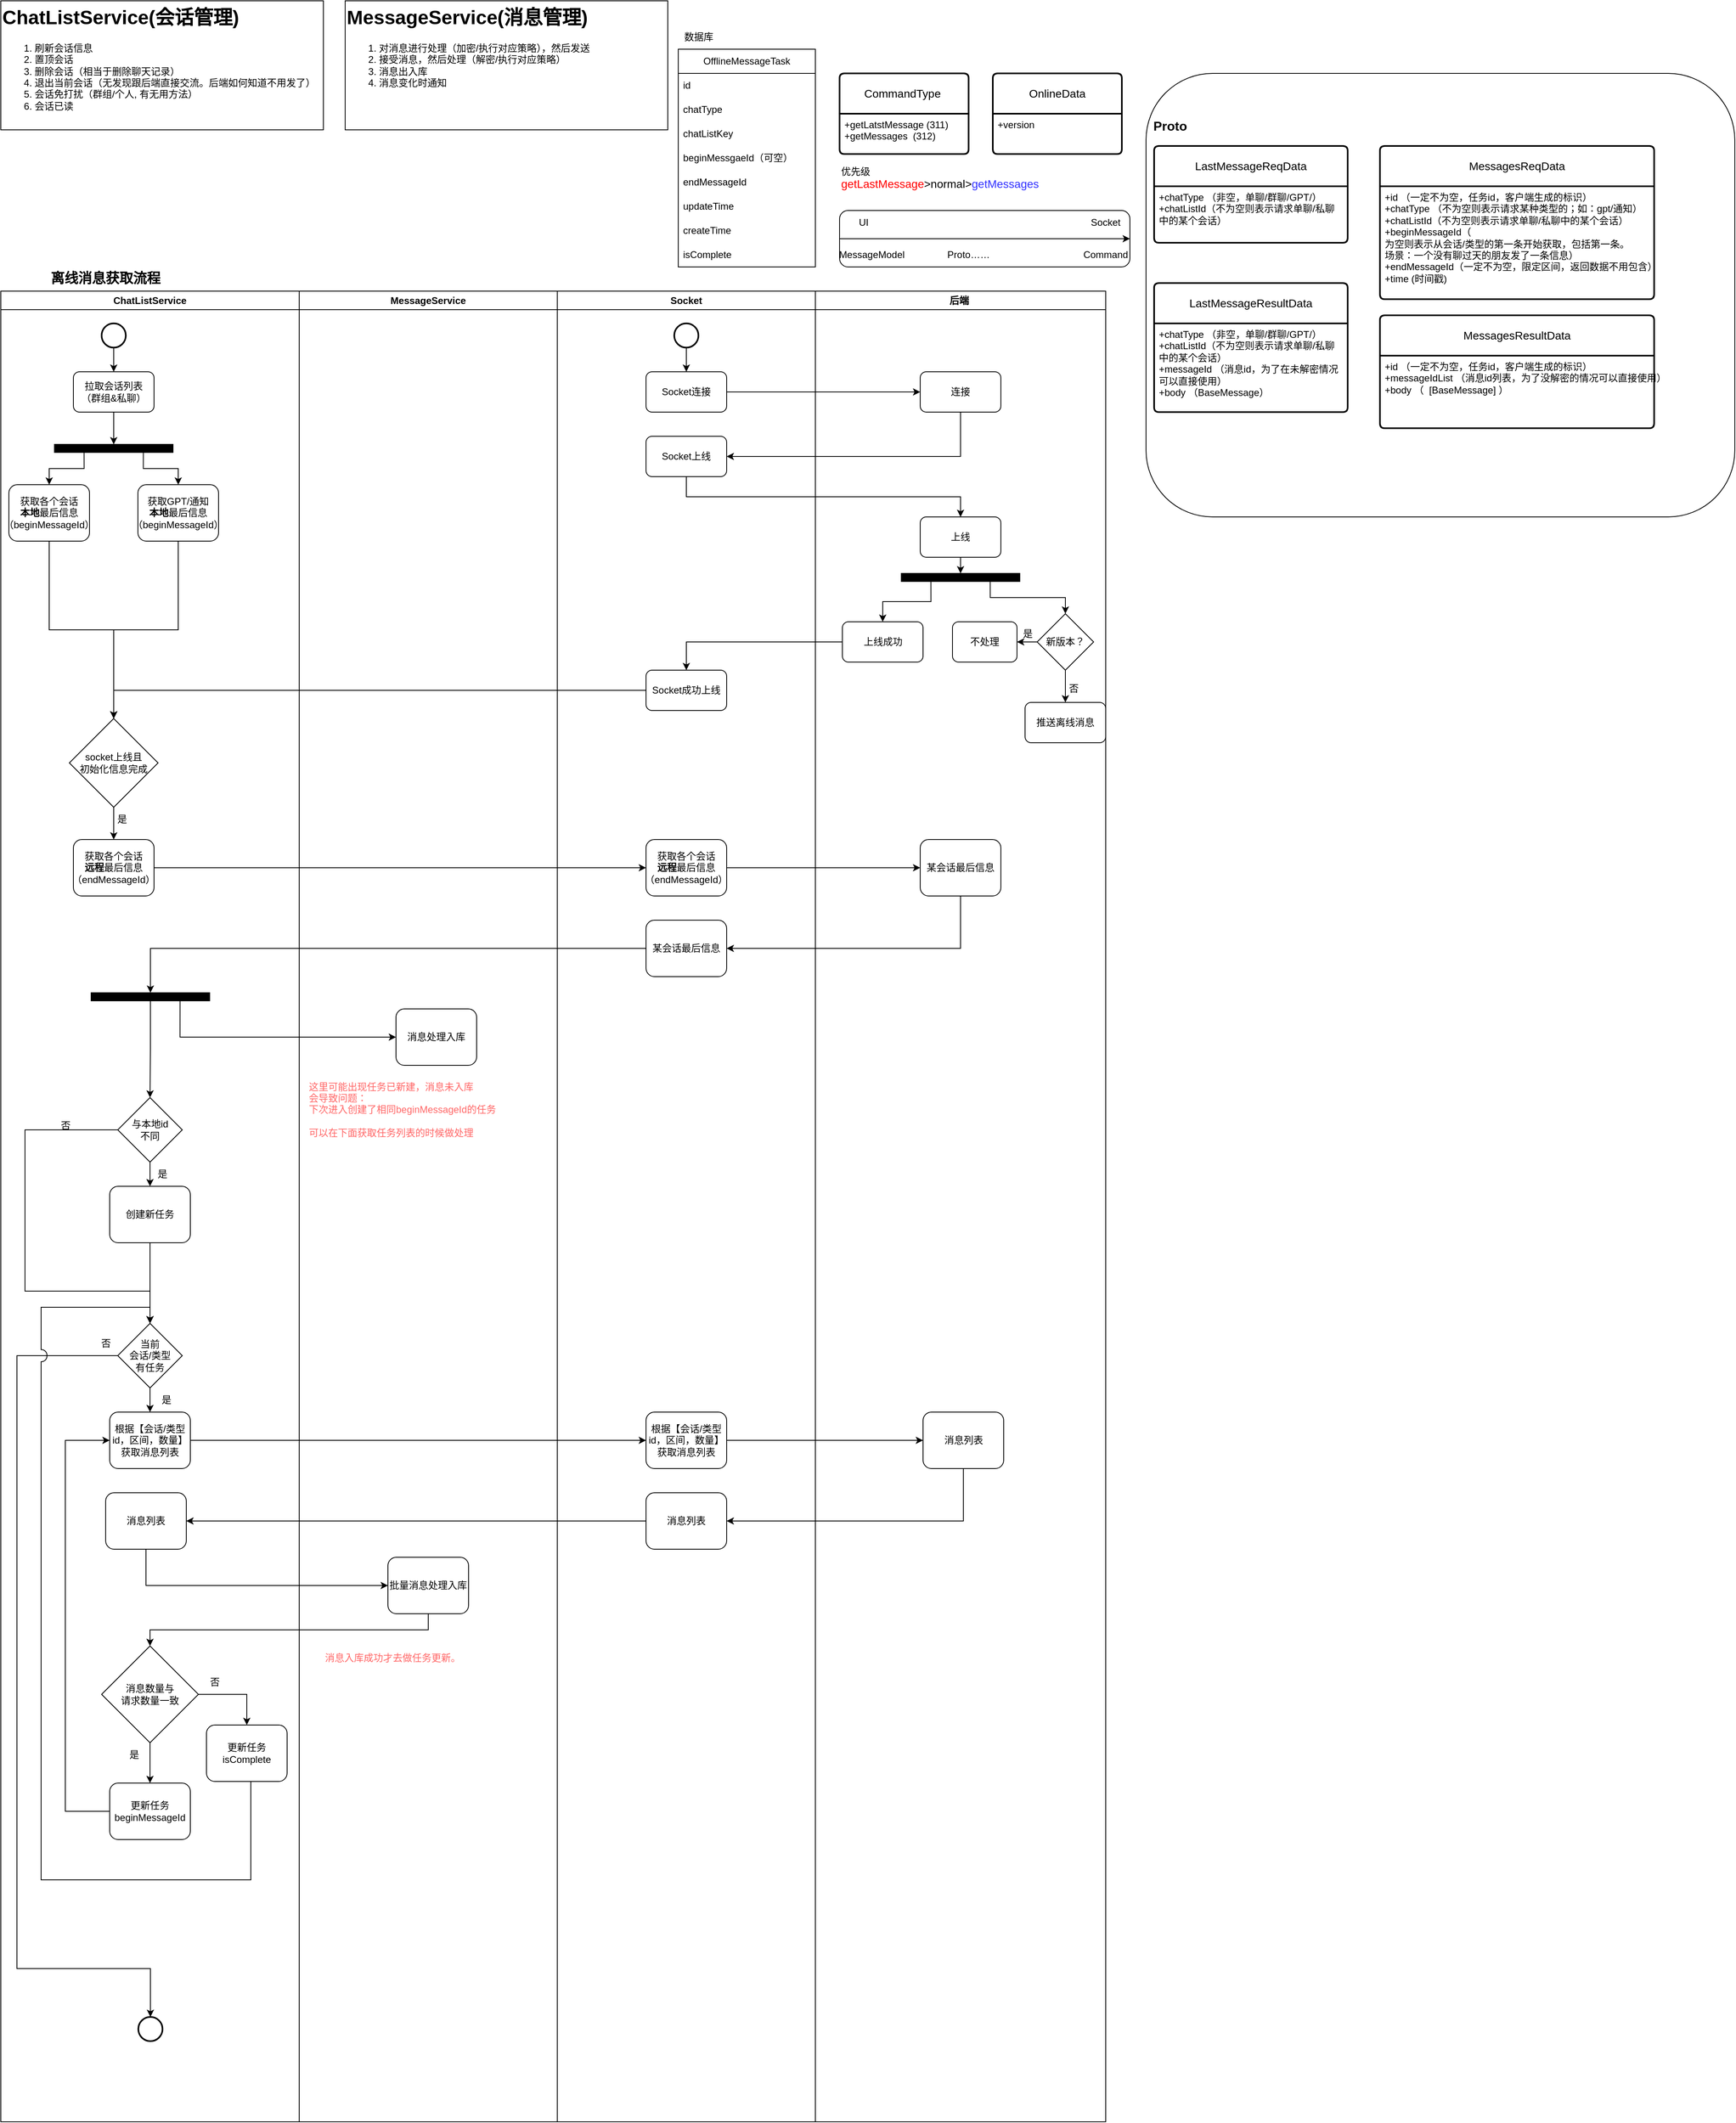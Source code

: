 <mxfile version="24.9.0">
  <diagram name="第 1 页" id="JktXxmWd6NISaN1DdESC">
    <mxGraphModel dx="1366" dy="710" grid="1" gridSize="10" guides="1" tooltips="1" connect="1" arrows="1" fold="1" page="1" pageScale="1" pageWidth="827" pageHeight="1169" math="0" shadow="0">
      <root>
        <mxCell id="0" />
        <mxCell id="1" parent="0" />
        <mxCell id="-HEKRVuIvjOIdjUARVgd-5" value="" style="group" parent="1" vertex="1" connectable="0">
          <mxGeometry width="410" height="340" as="geometry" />
        </mxCell>
        <mxCell id="-HEKRVuIvjOIdjUARVgd-4" value="" style="rounded=0;whiteSpace=wrap;html=1;movable=1;resizable=1;rotatable=1;deletable=1;editable=1;locked=0;connectable=1;" parent="-HEKRVuIvjOIdjUARVgd-5" vertex="1">
          <mxGeometry width="400" height="160" as="geometry" />
        </mxCell>
        <mxCell id="-HEKRVuIvjOIdjUARVgd-3" value="&lt;h1 style=&quot;margin-top: 0px;&quot;&gt;ChatListService(会话管理)&lt;br&gt;&lt;/h1&gt;&lt;p&gt;&lt;/p&gt;&lt;ol&gt;&lt;li&gt;刷新会话信息&lt;/li&gt;&lt;li&gt;置顶会话&lt;/li&gt;&lt;li&gt;删除会话（相当于删除聊天记录）&lt;/li&gt;&lt;li&gt;退出当前会话（无发现跟后端直接交流。后端如何知道不用发了）&lt;/li&gt;&lt;li&gt;会话免打扰（群组/个人, 有无用方法）&lt;/li&gt;&lt;li&gt;会话已读&lt;/li&gt;&lt;/ol&gt;&lt;p&gt;&lt;/p&gt;" style="text;html=1;whiteSpace=wrap;overflow=hidden;rounded=0;movable=1;resizable=1;rotatable=1;deletable=1;editable=1;locked=0;connectable=1;" parent="-HEKRVuIvjOIdjUARVgd-5" vertex="1">
          <mxGeometry width="400" height="160" as="geometry" />
        </mxCell>
        <mxCell id="46Pq0ItbNjwcVHv2dBkQ-1" value="" style="group" parent="1" vertex="1" connectable="0">
          <mxGeometry x="427" width="400" height="160" as="geometry" />
        </mxCell>
        <mxCell id="46Pq0ItbNjwcVHv2dBkQ-2" value="" style="rounded=0;whiteSpace=wrap;html=1;movable=1;resizable=1;rotatable=1;deletable=1;editable=1;locked=0;connectable=1;" parent="46Pq0ItbNjwcVHv2dBkQ-1" vertex="1">
          <mxGeometry width="400" height="160" as="geometry" />
        </mxCell>
        <mxCell id="46Pq0ItbNjwcVHv2dBkQ-3" value="&lt;h1 style=&quot;margin-top: 0px;&quot;&gt;MessageService(消息管理)&lt;br&gt;&lt;/h1&gt;&lt;p&gt;&lt;/p&gt;&lt;ol&gt;&lt;li&gt;对消息进行处理（加密/执行对应策略），然后发送&lt;/li&gt;&lt;li&gt;接受消息，然后处理（解密/执行对应策略）&lt;/li&gt;&lt;li&gt;消息出入库&lt;/li&gt;&lt;li&gt;消息变化时通知&lt;/li&gt;&lt;/ol&gt;&lt;p&gt;&lt;/p&gt;" style="text;html=1;whiteSpace=wrap;overflow=hidden;rounded=0;movable=1;resizable=1;rotatable=1;deletable=1;editable=1;locked=0;connectable=1;" parent="46Pq0ItbNjwcVHv2dBkQ-1" vertex="1">
          <mxGeometry width="400" height="160" as="geometry" />
        </mxCell>
        <mxCell id="46Pq0ItbNjwcVHv2dBkQ-13" value="后端 " style="swimlane;whiteSpace=wrap" parent="1" vertex="1">
          <mxGeometry x="1010" y="360" width="360" height="2270" as="geometry">
            <mxRectangle x="280" width="70" height="30" as="alternateBounds" />
          </mxGeometry>
        </mxCell>
        <mxCell id="46Pq0ItbNjwcVHv2dBkQ-49" value="连接" style="rounded=1;whiteSpace=wrap;html=1;" parent="46Pq0ItbNjwcVHv2dBkQ-13" vertex="1">
          <mxGeometry x="130" y="100" width="100" height="50" as="geometry" />
        </mxCell>
        <mxCell id="46Pq0ItbNjwcVHv2dBkQ-157" value="" style="group" parent="46Pq0ItbNjwcVHv2dBkQ-13" vertex="1" connectable="0">
          <mxGeometry x="170" y="400" width="190" height="160" as="geometry" />
        </mxCell>
        <mxCell id="46Pq0ItbNjwcVHv2dBkQ-57" value="不处理" style="rounded=1;whiteSpace=wrap;html=1;" parent="46Pq0ItbNjwcVHv2dBkQ-157" vertex="1">
          <mxGeometry y="10" width="80" height="50" as="geometry" />
        </mxCell>
        <mxCell id="46Pq0ItbNjwcVHv2dBkQ-55" style="edgeStyle=orthogonalEdgeStyle;rounded=0;orthogonalLoop=1;jettySize=auto;html=1;exitX=0.5;exitY=1;exitDx=0;exitDy=0;entryX=0.5;entryY=0;entryDx=0;entryDy=0;" parent="46Pq0ItbNjwcVHv2dBkQ-157" source="46Pq0ItbNjwcVHv2dBkQ-52" target="46Pq0ItbNjwcVHv2dBkQ-54" edge="1">
          <mxGeometry relative="1" as="geometry" />
        </mxCell>
        <mxCell id="46Pq0ItbNjwcVHv2dBkQ-58" style="edgeStyle=orthogonalEdgeStyle;rounded=0;orthogonalLoop=1;jettySize=auto;html=1;exitX=0;exitY=0.5;exitDx=0;exitDy=0;entryX=1;entryY=0.5;entryDx=0;entryDy=0;" parent="46Pq0ItbNjwcVHv2dBkQ-157" source="46Pq0ItbNjwcVHv2dBkQ-52" target="46Pq0ItbNjwcVHv2dBkQ-57" edge="1">
          <mxGeometry relative="1" as="geometry">
            <mxPoint x="80" y="35" as="targetPoint" />
          </mxGeometry>
        </mxCell>
        <mxCell id="46Pq0ItbNjwcVHv2dBkQ-52" value="新版本？" style="rhombus;whiteSpace=wrap;html=1;align=center;" parent="46Pq0ItbNjwcVHv2dBkQ-157" vertex="1">
          <mxGeometry x="105" width="70" height="70" as="geometry" />
        </mxCell>
        <mxCell id="46Pq0ItbNjwcVHv2dBkQ-54" value="推送离线消息" style="rounded=1;whiteSpace=wrap;html=1;" parent="46Pq0ItbNjwcVHv2dBkQ-157" vertex="1">
          <mxGeometry x="90" y="110" width="100" height="50" as="geometry" />
        </mxCell>
        <mxCell id="46Pq0ItbNjwcVHv2dBkQ-59" value="是" style="text;html=1;align=center;verticalAlign=middle;resizable=0;points=[];autosize=1;strokeColor=none;fillColor=none;" parent="46Pq0ItbNjwcVHv2dBkQ-157" vertex="1">
          <mxGeometry x="73" y="10" width="40" height="30" as="geometry" />
        </mxCell>
        <mxCell id="46Pq0ItbNjwcVHv2dBkQ-56" value="否" style="text;html=1;align=center;verticalAlign=middle;resizable=0;points=[];autosize=1;strokeColor=none;fillColor=none;" parent="46Pq0ItbNjwcVHv2dBkQ-157" vertex="1">
          <mxGeometry x="130" y="78" width="40" height="30" as="geometry" />
        </mxCell>
        <mxCell id="46Pq0ItbNjwcVHv2dBkQ-166" style="edgeStyle=orthogonalEdgeStyle;rounded=0;orthogonalLoop=1;jettySize=auto;html=1;exitX=0.75;exitY=1;exitDx=0;exitDy=0;" parent="46Pq0ItbNjwcVHv2dBkQ-13" source="46Pq0ItbNjwcVHv2dBkQ-155" target="46Pq0ItbNjwcVHv2dBkQ-52" edge="1">
          <mxGeometry relative="1" as="geometry" />
        </mxCell>
        <mxCell id="46Pq0ItbNjwcVHv2dBkQ-170" style="edgeStyle=orthogonalEdgeStyle;rounded=0;orthogonalLoop=1;jettySize=auto;html=1;exitX=0.25;exitY=1;exitDx=0;exitDy=0;entryX=0.5;entryY=0;entryDx=0;entryDy=0;" parent="46Pq0ItbNjwcVHv2dBkQ-13" source="46Pq0ItbNjwcVHv2dBkQ-155" target="46Pq0ItbNjwcVHv2dBkQ-169" edge="1">
          <mxGeometry relative="1" as="geometry" />
        </mxCell>
        <mxCell id="46Pq0ItbNjwcVHv2dBkQ-155" value="" style="whiteSpace=wrap;html=1;rounded=0;shadow=0;comic=0;labelBackgroundColor=none;strokeWidth=1;fillColor=#000000;fontFamily=Verdana;fontSize=12;align=center;rotation=0;" parent="46Pq0ItbNjwcVHv2dBkQ-13" vertex="1">
          <mxGeometry x="106.5" y="350" width="147" height="10" as="geometry" />
        </mxCell>
        <mxCell id="46Pq0ItbNjwcVHv2dBkQ-163" style="edgeStyle=orthogonalEdgeStyle;rounded=0;orthogonalLoop=1;jettySize=auto;html=1;exitX=0.5;exitY=1;exitDx=0;exitDy=0;entryX=0.5;entryY=0;entryDx=0;entryDy=0;" parent="46Pq0ItbNjwcVHv2dBkQ-13" source="46Pq0ItbNjwcVHv2dBkQ-160" target="46Pq0ItbNjwcVHv2dBkQ-155" edge="1">
          <mxGeometry relative="1" as="geometry" />
        </mxCell>
        <mxCell id="46Pq0ItbNjwcVHv2dBkQ-160" value="上线" style="rounded=1;whiteSpace=wrap;html=1;" parent="46Pq0ItbNjwcVHv2dBkQ-13" vertex="1">
          <mxGeometry x="130" y="280" width="100" height="50" as="geometry" />
        </mxCell>
        <mxCell id="46Pq0ItbNjwcVHv2dBkQ-169" value="上线成功" style="rounded=1;whiteSpace=wrap;html=1;" parent="46Pq0ItbNjwcVHv2dBkQ-13" vertex="1">
          <mxGeometry x="33.5" y="410" width="100" height="50" as="geometry" />
        </mxCell>
        <mxCell id="46Pq0ItbNjwcVHv2dBkQ-263" value="某会话最后信息" style="rounded=1;whiteSpace=wrap;html=1;" parent="46Pq0ItbNjwcVHv2dBkQ-13" vertex="1">
          <mxGeometry x="130" y="680" width="100" height="70" as="geometry" />
        </mxCell>
        <mxCell id="46Pq0ItbNjwcVHv2dBkQ-328" value="消息列表" style="rounded=1;whiteSpace=wrap;html=1;" parent="46Pq0ItbNjwcVHv2dBkQ-13" vertex="1">
          <mxGeometry x="133.5" y="1390" width="100" height="70" as="geometry" />
        </mxCell>
        <mxCell id="46Pq0ItbNjwcVHv2dBkQ-50" style="edgeStyle=orthogonalEdgeStyle;rounded=0;orthogonalLoop=1;jettySize=auto;html=1;exitX=1;exitY=0.5;exitDx=0;exitDy=0;entryX=0;entryY=0.5;entryDx=0;entryDy=0;" parent="1" source="46Pq0ItbNjwcVHv2dBkQ-46" target="46Pq0ItbNjwcVHv2dBkQ-49" edge="1">
          <mxGeometry relative="1" as="geometry" />
        </mxCell>
        <mxCell id="46Pq0ItbNjwcVHv2dBkQ-51" style="edgeStyle=orthogonalEdgeStyle;rounded=0;orthogonalLoop=1;jettySize=auto;html=1;exitX=0.5;exitY=1;exitDx=0;exitDy=0;entryX=1;entryY=0.5;entryDx=0;entryDy=0;" parent="1" source="46Pq0ItbNjwcVHv2dBkQ-49" target="46Pq0ItbNjwcVHv2dBkQ-47" edge="1">
          <mxGeometry relative="1" as="geometry" />
        </mxCell>
        <mxCell id="46Pq0ItbNjwcVHv2dBkQ-161" style="edgeStyle=orthogonalEdgeStyle;rounded=0;orthogonalLoop=1;jettySize=auto;html=1;exitX=0.5;exitY=1;exitDx=0;exitDy=0;entryX=0.5;entryY=0;entryDx=0;entryDy=0;" parent="1" source="46Pq0ItbNjwcVHv2dBkQ-47" target="46Pq0ItbNjwcVHv2dBkQ-160" edge="1">
          <mxGeometry relative="1" as="geometry" />
        </mxCell>
        <mxCell id="46Pq0ItbNjwcVHv2dBkQ-172" style="edgeStyle=orthogonalEdgeStyle;rounded=0;orthogonalLoop=1;jettySize=auto;html=1;entryX=0.5;entryY=0;entryDx=0;entryDy=0;" parent="1" source="46Pq0ItbNjwcVHv2dBkQ-169" target="46Pq0ItbNjwcVHv2dBkQ-171" edge="1">
          <mxGeometry relative="1" as="geometry" />
        </mxCell>
        <mxCell id="46Pq0ItbNjwcVHv2dBkQ-256" value="离线消息获取流程" style="text;html=1;align=center;verticalAlign=middle;whiteSpace=wrap;rounded=0;fontSize=17;fontStyle=1;labelBackgroundColor=none;labelBorderColor=none;" parent="1" vertex="1">
          <mxGeometry x="50" y="330" width="160" height="30" as="geometry" />
        </mxCell>
        <mxCell id="46Pq0ItbNjwcVHv2dBkQ-264" style="edgeStyle=orthogonalEdgeStyle;rounded=0;orthogonalLoop=1;jettySize=auto;html=1;exitX=1;exitY=0.5;exitDx=0;exitDy=0;entryX=0;entryY=0.5;entryDx=0;entryDy=0;" parent="1" source="46Pq0ItbNjwcVHv2dBkQ-261" target="46Pq0ItbNjwcVHv2dBkQ-263" edge="1">
          <mxGeometry relative="1" as="geometry" />
        </mxCell>
        <mxCell id="46Pq0ItbNjwcVHv2dBkQ-265" style="edgeStyle=orthogonalEdgeStyle;rounded=0;orthogonalLoop=1;jettySize=auto;html=1;exitX=0.5;exitY=1;exitDx=0;exitDy=0;entryX=1;entryY=0.5;entryDx=0;entryDy=0;" parent="1" source="46Pq0ItbNjwcVHv2dBkQ-263" target="46Pq0ItbNjwcVHv2dBkQ-266" edge="1">
          <mxGeometry relative="1" as="geometry">
            <mxPoint x="1100.059" y="1190" as="targetPoint" />
          </mxGeometry>
        </mxCell>
        <mxCell id="46Pq0ItbNjwcVHv2dBkQ-329" style="edgeStyle=orthogonalEdgeStyle;rounded=0;orthogonalLoop=1;jettySize=auto;html=1;exitX=1;exitY=0.5;exitDx=0;exitDy=0;entryX=0;entryY=0.5;entryDx=0;entryDy=0;" parent="1" source="46Pq0ItbNjwcVHv2dBkQ-317" target="46Pq0ItbNjwcVHv2dBkQ-328" edge="1">
          <mxGeometry relative="1" as="geometry" />
        </mxCell>
        <mxCell id="46Pq0ItbNjwcVHv2dBkQ-332" style="edgeStyle=orthogonalEdgeStyle;rounded=0;orthogonalLoop=1;jettySize=auto;html=1;exitX=0.5;exitY=1;exitDx=0;exitDy=0;entryX=1;entryY=0.5;entryDx=0;entryDy=0;" parent="1" source="46Pq0ItbNjwcVHv2dBkQ-328" target="46Pq0ItbNjwcVHv2dBkQ-331" edge="1">
          <mxGeometry relative="1" as="geometry" />
        </mxCell>
        <mxCell id="46Pq0ItbNjwcVHv2dBkQ-4" value="ChatListService" style="swimlane;whiteSpace=wrap;swimlaneFillColor=none;strokeColor=default;rounded=0;shadow=0;" parent="1" vertex="1">
          <mxGeometry y="360" width="370" height="2270" as="geometry" />
        </mxCell>
        <mxCell id="46Pq0ItbNjwcVHv2dBkQ-236" style="edgeStyle=orthogonalEdgeStyle;rounded=0;orthogonalLoop=1;jettySize=auto;html=1;exitX=0.5;exitY=1;exitDx=0;exitDy=0;exitPerimeter=0;entryX=0.5;entryY=0;entryDx=0;entryDy=0;" parent="46Pq0ItbNjwcVHv2dBkQ-4" source="46Pq0ItbNjwcVHv2dBkQ-234" target="46Pq0ItbNjwcVHv2dBkQ-235" edge="1">
          <mxGeometry relative="1" as="geometry" />
        </mxCell>
        <mxCell id="46Pq0ItbNjwcVHv2dBkQ-234" value="" style="strokeWidth=2;html=1;shape=mxgraph.flowchart.start_2;whiteSpace=wrap;" parent="46Pq0ItbNjwcVHv2dBkQ-4" vertex="1">
          <mxGeometry x="125" y="40" width="30" height="30" as="geometry" />
        </mxCell>
        <mxCell id="46Pq0ItbNjwcVHv2dBkQ-241" style="edgeStyle=orthogonalEdgeStyle;rounded=0;orthogonalLoop=1;jettySize=auto;html=1;exitX=0.5;exitY=1;exitDx=0;exitDy=0;entryX=0.5;entryY=0;entryDx=0;entryDy=0;" parent="46Pq0ItbNjwcVHv2dBkQ-4" source="46Pq0ItbNjwcVHv2dBkQ-235" target="46Pq0ItbNjwcVHv2dBkQ-240" edge="1">
          <mxGeometry relative="1" as="geometry" />
        </mxCell>
        <mxCell id="46Pq0ItbNjwcVHv2dBkQ-235" value="拉取会话列表&lt;br&gt;（群组&amp;amp;私聊）" style="rounded=1;whiteSpace=wrap;html=1;" parent="46Pq0ItbNjwcVHv2dBkQ-4" vertex="1">
          <mxGeometry x="90" y="100" width="100" height="50" as="geometry" />
        </mxCell>
        <mxCell id="46Pq0ItbNjwcVHv2dBkQ-249" style="edgeStyle=orthogonalEdgeStyle;rounded=0;orthogonalLoop=1;jettySize=auto;html=1;exitX=0.5;exitY=1;exitDx=0;exitDy=0;" parent="46Pq0ItbNjwcVHv2dBkQ-4" source="46Pq0ItbNjwcVHv2dBkQ-237" target="46Pq0ItbNjwcVHv2dBkQ-248" edge="1">
          <mxGeometry relative="1" as="geometry" />
        </mxCell>
        <mxCell id="46Pq0ItbNjwcVHv2dBkQ-237" value="获取各个会话&lt;div&gt;&lt;b&gt;本地&lt;/b&gt;最后信息（beginMessageId）&lt;/div&gt;" style="rounded=1;whiteSpace=wrap;html=1;" parent="46Pq0ItbNjwcVHv2dBkQ-4" vertex="1">
          <mxGeometry x="10" y="240" width="100" height="70" as="geometry" />
        </mxCell>
        <mxCell id="46Pq0ItbNjwcVHv2dBkQ-242" style="edgeStyle=orthogonalEdgeStyle;rounded=0;orthogonalLoop=1;jettySize=auto;html=1;exitX=0.25;exitY=1;exitDx=0;exitDy=0;entryX=0.5;entryY=0;entryDx=0;entryDy=0;" parent="46Pq0ItbNjwcVHv2dBkQ-4" source="46Pq0ItbNjwcVHv2dBkQ-240" target="46Pq0ItbNjwcVHv2dBkQ-237" edge="1">
          <mxGeometry relative="1" as="geometry" />
        </mxCell>
        <mxCell id="46Pq0ItbNjwcVHv2dBkQ-244" style="edgeStyle=orthogonalEdgeStyle;rounded=0;orthogonalLoop=1;jettySize=auto;html=1;exitX=0.75;exitY=1;exitDx=0;exitDy=0;" parent="46Pq0ItbNjwcVHv2dBkQ-4" source="46Pq0ItbNjwcVHv2dBkQ-240" target="46Pq0ItbNjwcVHv2dBkQ-243" edge="1">
          <mxGeometry relative="1" as="geometry" />
        </mxCell>
        <mxCell id="46Pq0ItbNjwcVHv2dBkQ-240" value="" style="whiteSpace=wrap;html=1;rounded=0;shadow=0;comic=0;labelBackgroundColor=none;strokeWidth=1;fillColor=#000000;fontFamily=Verdana;fontSize=12;align=center;rotation=0;" parent="46Pq0ItbNjwcVHv2dBkQ-4" vertex="1">
          <mxGeometry x="66.5" y="190" width="147" height="10" as="geometry" />
        </mxCell>
        <mxCell id="46Pq0ItbNjwcVHv2dBkQ-250" style="edgeStyle=orthogonalEdgeStyle;rounded=0;orthogonalLoop=1;jettySize=auto;html=1;exitX=0.5;exitY=1;exitDx=0;exitDy=0;entryX=0.5;entryY=0;entryDx=0;entryDy=0;" parent="46Pq0ItbNjwcVHv2dBkQ-4" source="46Pq0ItbNjwcVHv2dBkQ-243" target="46Pq0ItbNjwcVHv2dBkQ-248" edge="1">
          <mxGeometry relative="1" as="geometry">
            <mxPoint x="160" y="450" as="targetPoint" />
          </mxGeometry>
        </mxCell>
        <mxCell id="46Pq0ItbNjwcVHv2dBkQ-243" value="获取GPT/通知&lt;div&gt;&lt;b&gt;本地&lt;/b&gt;最后信息（beginMessageId）&lt;/div&gt;" style="rounded=1;whiteSpace=wrap;html=1;" parent="46Pq0ItbNjwcVHv2dBkQ-4" vertex="1">
          <mxGeometry x="170" y="240" width="100" height="70" as="geometry" />
        </mxCell>
        <mxCell id="46Pq0ItbNjwcVHv2dBkQ-253" style="edgeStyle=orthogonalEdgeStyle;rounded=0;orthogonalLoop=1;jettySize=auto;html=1;exitX=0.5;exitY=1;exitDx=0;exitDy=0;entryX=0.5;entryY=0;entryDx=0;entryDy=0;" parent="46Pq0ItbNjwcVHv2dBkQ-4" source="46Pq0ItbNjwcVHv2dBkQ-248" target="46Pq0ItbNjwcVHv2dBkQ-257" edge="1">
          <mxGeometry relative="1" as="geometry">
            <mxPoint x="140" y="680" as="targetPoint" />
          </mxGeometry>
        </mxCell>
        <mxCell id="46Pq0ItbNjwcVHv2dBkQ-248" value="socket上线且&lt;br&gt;初始化信息完成" style="rhombus;whiteSpace=wrap;html=1;" parent="46Pq0ItbNjwcVHv2dBkQ-4" vertex="1">
          <mxGeometry x="85" y="530" width="110" height="110" as="geometry" />
        </mxCell>
        <mxCell id="46Pq0ItbNjwcVHv2dBkQ-254" value="是" style="text;html=1;align=center;verticalAlign=middle;resizable=0;points=[];autosize=1;strokeColor=none;fillColor=none;" parent="46Pq0ItbNjwcVHv2dBkQ-4" vertex="1">
          <mxGeometry x="130" y="640" width="40" height="30" as="geometry" />
        </mxCell>
        <mxCell id="46Pq0ItbNjwcVHv2dBkQ-257" value="获取各个会话&lt;div&gt;&lt;b&gt;远程&lt;/b&gt;最后信息（endMessageId）&lt;/div&gt;" style="rounded=1;whiteSpace=wrap;html=1;" parent="46Pq0ItbNjwcVHv2dBkQ-4" vertex="1">
          <mxGeometry x="90" y="680" width="100" height="70" as="geometry" />
        </mxCell>
        <mxCell id="46Pq0ItbNjwcVHv2dBkQ-283" style="edgeStyle=orthogonalEdgeStyle;rounded=0;orthogonalLoop=1;jettySize=auto;html=1;exitX=0.5;exitY=1;exitDx=0;exitDy=0;" parent="46Pq0ItbNjwcVHv2dBkQ-4" source="46Pq0ItbNjwcVHv2dBkQ-280" target="46Pq0ItbNjwcVHv2dBkQ-281" edge="1">
          <mxGeometry relative="1" as="geometry" />
        </mxCell>
        <mxCell id="46Pq0ItbNjwcVHv2dBkQ-286" style="edgeStyle=orthogonalEdgeStyle;rounded=0;orthogonalLoop=1;jettySize=auto;html=1;exitX=0;exitY=0.5;exitDx=0;exitDy=0;entryX=0.5;entryY=0;entryDx=0;entryDy=0;" parent="46Pq0ItbNjwcVHv2dBkQ-4" source="46Pq0ItbNjwcVHv2dBkQ-280" target="46Pq0ItbNjwcVHv2dBkQ-285" edge="1">
          <mxGeometry relative="1" as="geometry">
            <mxPoint x="40" y="1250" as="targetPoint" />
            <Array as="points">
              <mxPoint x="30" y="1040" />
              <mxPoint x="30" y="1240" />
              <mxPoint x="185" y="1240" />
            </Array>
          </mxGeometry>
        </mxCell>
        <mxCell id="46Pq0ItbNjwcVHv2dBkQ-280" value="与本地id&lt;br&gt;不同" style="rhombus;whiteSpace=wrap;html=1;" parent="46Pq0ItbNjwcVHv2dBkQ-4" vertex="1">
          <mxGeometry x="145" y="1000" width="80" height="80" as="geometry" />
        </mxCell>
        <mxCell id="46Pq0ItbNjwcVHv2dBkQ-288" style="edgeStyle=orthogonalEdgeStyle;rounded=0;orthogonalLoop=1;jettySize=auto;html=1;exitX=0.5;exitY=1;exitDx=0;exitDy=0;entryX=0.5;entryY=0;entryDx=0;entryDy=0;" parent="46Pq0ItbNjwcVHv2dBkQ-4" source="46Pq0ItbNjwcVHv2dBkQ-281" target="46Pq0ItbNjwcVHv2dBkQ-285" edge="1">
          <mxGeometry relative="1" as="geometry" />
        </mxCell>
        <mxCell id="46Pq0ItbNjwcVHv2dBkQ-281" value="创建新任务" style="rounded=1;whiteSpace=wrap;html=1;" parent="46Pq0ItbNjwcVHv2dBkQ-4" vertex="1">
          <mxGeometry x="135" y="1110" width="100" height="70" as="geometry" />
        </mxCell>
        <mxCell id="46Pq0ItbNjwcVHv2dBkQ-284" value="是" style="text;html=1;align=center;verticalAlign=middle;resizable=0;points=[];autosize=1;strokeColor=none;fillColor=none;" parent="46Pq0ItbNjwcVHv2dBkQ-4" vertex="1">
          <mxGeometry x="180" y="1080" width="40" height="30" as="geometry" />
        </mxCell>
        <mxCell id="46Pq0ItbNjwcVHv2dBkQ-290" style="edgeStyle=orthogonalEdgeStyle;rounded=0;orthogonalLoop=1;jettySize=auto;html=1;exitX=0.5;exitY=1;exitDx=0;exitDy=0;" parent="46Pq0ItbNjwcVHv2dBkQ-4" source="46Pq0ItbNjwcVHv2dBkQ-285" target="46Pq0ItbNjwcVHv2dBkQ-289" edge="1">
          <mxGeometry relative="1" as="geometry" />
        </mxCell>
        <mxCell id="46Pq0ItbNjwcVHv2dBkQ-346" style="edgeStyle=orthogonalEdgeStyle;rounded=0;orthogonalLoop=1;jettySize=auto;html=1;exitX=0;exitY=0.5;exitDx=0;exitDy=0;entryX=0.5;entryY=0;entryDx=0;entryDy=0;entryPerimeter=0;" parent="46Pq0ItbNjwcVHv2dBkQ-4" source="46Pq0ItbNjwcVHv2dBkQ-285" target="46Pq0ItbNjwcVHv2dBkQ-347" edge="1">
          <mxGeometry relative="1" as="geometry">
            <mxPoint x="20" y="1830" as="targetPoint" />
            <Array as="points">
              <mxPoint x="20" y="1320" />
              <mxPoint x="20" y="2080" />
              <mxPoint x="185" y="2080" />
            </Array>
          </mxGeometry>
        </mxCell>
        <mxCell id="46Pq0ItbNjwcVHv2dBkQ-285" value="当前&lt;div&gt;会话/类型&lt;/div&gt;&lt;div&gt;&lt;span style=&quot;background-color: initial;&quot;&gt;有任务&lt;/span&gt;&lt;/div&gt;" style="rhombus;whiteSpace=wrap;html=1;" parent="46Pq0ItbNjwcVHv2dBkQ-4" vertex="1">
          <mxGeometry x="145" y="1280" width="80" height="80" as="geometry" />
        </mxCell>
        <mxCell id="46Pq0ItbNjwcVHv2dBkQ-287" value="否" style="text;html=1;align=center;verticalAlign=middle;resizable=0;points=[];autosize=1;strokeColor=none;fillColor=none;" parent="46Pq0ItbNjwcVHv2dBkQ-4" vertex="1">
          <mxGeometry x="60" y="1020" width="40" height="30" as="geometry" />
        </mxCell>
        <mxCell id="46Pq0ItbNjwcVHv2dBkQ-289" value="根据【&lt;span style=&quot;background-color: initial;&quot;&gt;会话/类型id，&lt;/span&gt;&lt;span style=&quot;background-color: initial;&quot;&gt;区间，&lt;/span&gt;&lt;span style=&quot;background-color: initial;&quot;&gt;数量】获取消息列表&lt;/span&gt;" style="rounded=1;whiteSpace=wrap;html=1;" parent="46Pq0ItbNjwcVHv2dBkQ-4" vertex="1">
          <mxGeometry x="135" y="1390" width="100" height="70" as="geometry" />
        </mxCell>
        <mxCell id="46Pq0ItbNjwcVHv2dBkQ-347" value="" style="strokeWidth=2;html=1;shape=mxgraph.flowchart.start_2;whiteSpace=wrap;" parent="46Pq0ItbNjwcVHv2dBkQ-4" vertex="1">
          <mxGeometry x="170.5" y="2140" width="30" height="30" as="geometry" />
        </mxCell>
        <mxCell id="46Pq0ItbNjwcVHv2dBkQ-352" style="edgeStyle=orthogonalEdgeStyle;rounded=0;orthogonalLoop=1;jettySize=auto;html=1;exitX=0.5;exitY=1;exitDx=0;exitDy=0;entryX=0.5;entryY=0;entryDx=0;entryDy=0;" parent="46Pq0ItbNjwcVHv2dBkQ-4" source="46Pq0ItbNjwcVHv2dBkQ-348" target="46Pq0ItbNjwcVHv2dBkQ-349" edge="1">
          <mxGeometry relative="1" as="geometry" />
        </mxCell>
        <mxCell id="46Pq0ItbNjwcVHv2dBkQ-358" style="edgeStyle=orthogonalEdgeStyle;rounded=0;orthogonalLoop=1;jettySize=auto;html=1;exitX=1;exitY=0.5;exitDx=0;exitDy=0;entryX=0.5;entryY=0;entryDx=0;entryDy=0;" parent="46Pq0ItbNjwcVHv2dBkQ-4" source="46Pq0ItbNjwcVHv2dBkQ-348" target="46Pq0ItbNjwcVHv2dBkQ-357" edge="1">
          <mxGeometry relative="1" as="geometry">
            <mxPoint x="295" y="1850" as="targetPoint" />
          </mxGeometry>
        </mxCell>
        <mxCell id="46Pq0ItbNjwcVHv2dBkQ-348" value="消息数量与&lt;div&gt;请求数量一致&lt;/div&gt;" style="rhombus;whiteSpace=wrap;html=1;" parent="46Pq0ItbNjwcVHv2dBkQ-4" vertex="1">
          <mxGeometry x="125" y="1680" width="120" height="120" as="geometry" />
        </mxCell>
        <mxCell id="46Pq0ItbNjwcVHv2dBkQ-354" style="edgeStyle=orthogonalEdgeStyle;rounded=0;orthogonalLoop=1;jettySize=auto;html=1;exitX=0;exitY=0.5;exitDx=0;exitDy=0;entryX=0;entryY=0.5;entryDx=0;entryDy=0;" parent="46Pq0ItbNjwcVHv2dBkQ-4" source="46Pq0ItbNjwcVHv2dBkQ-349" target="46Pq0ItbNjwcVHv2dBkQ-289" edge="1">
          <mxGeometry relative="1" as="geometry">
            <Array as="points">
              <mxPoint x="80" y="1885" />
              <mxPoint x="80" y="1425" />
            </Array>
          </mxGeometry>
        </mxCell>
        <mxCell id="46Pq0ItbNjwcVHv2dBkQ-349" value="更新任务beginMessageId" style="rounded=1;whiteSpace=wrap;html=1;" parent="46Pq0ItbNjwcVHv2dBkQ-4" vertex="1">
          <mxGeometry x="135" y="1850" width="100" height="70" as="geometry" />
        </mxCell>
        <mxCell id="46Pq0ItbNjwcVHv2dBkQ-350" value="是" style="text;html=1;align=center;verticalAlign=middle;resizable=0;points=[];autosize=1;strokeColor=none;fillColor=none;" parent="46Pq0ItbNjwcVHv2dBkQ-4" vertex="1">
          <mxGeometry x="185" y="1360" width="40" height="30" as="geometry" />
        </mxCell>
        <mxCell id="46Pq0ItbNjwcVHv2dBkQ-351" value="否" style="text;html=1;align=center;verticalAlign=middle;resizable=0;points=[];autosize=1;strokeColor=none;fillColor=none;" parent="46Pq0ItbNjwcVHv2dBkQ-4" vertex="1">
          <mxGeometry x="110" y="1290" width="40" height="30" as="geometry" />
        </mxCell>
        <mxCell id="46Pq0ItbNjwcVHv2dBkQ-353" value="是" style="text;html=1;align=center;verticalAlign=middle;resizable=0;points=[];autosize=1;strokeColor=none;fillColor=none;" parent="46Pq0ItbNjwcVHv2dBkQ-4" vertex="1">
          <mxGeometry x="145" y="1800" width="40" height="30" as="geometry" />
        </mxCell>
        <mxCell id="Kh1zGlyjV4ifqyY9NTNy-1" style="edgeStyle=orthogonalEdgeStyle;rounded=0;orthogonalLoop=1;jettySize=auto;html=1;exitX=0.5;exitY=1;exitDx=0;exitDy=0;entryX=0.5;entryY=0;entryDx=0;entryDy=0;flowAnimation=0;jumpStyle=arc;jumpSize=15;" parent="46Pq0ItbNjwcVHv2dBkQ-4" source="46Pq0ItbNjwcVHv2dBkQ-357" target="46Pq0ItbNjwcVHv2dBkQ-285" edge="1">
          <mxGeometry relative="1" as="geometry">
            <mxPoint x="40" y="1262.222" as="targetPoint" />
            <Array as="points">
              <mxPoint x="310" y="1848" />
              <mxPoint x="310" y="1970" />
              <mxPoint x="50" y="1970" />
              <mxPoint x="50" y="1260" />
              <mxPoint x="185" y="1260" />
            </Array>
            <mxPoint x="300" y="1780" as="sourcePoint" />
          </mxGeometry>
        </mxCell>
        <mxCell id="46Pq0ItbNjwcVHv2dBkQ-357" value="更新任务isComplete" style="rounded=1;whiteSpace=wrap;html=1;" parent="46Pq0ItbNjwcVHv2dBkQ-4" vertex="1">
          <mxGeometry x="255" y="1778" width="100" height="70" as="geometry" />
        </mxCell>
        <mxCell id="46Pq0ItbNjwcVHv2dBkQ-360" value="否" style="text;html=1;align=center;verticalAlign=middle;resizable=0;points=[];autosize=1;strokeColor=none;fillColor=none;" parent="46Pq0ItbNjwcVHv2dBkQ-4" vertex="1">
          <mxGeometry x="245" y="1710" width="40" height="30" as="geometry" />
        </mxCell>
        <mxCell id="gbWiOMa8vafLH_si1ZQm-46" style="edgeStyle=orthogonalEdgeStyle;rounded=0;orthogonalLoop=1;jettySize=auto;html=1;exitX=0.5;exitY=1;exitDx=0;exitDy=0;entryX=0.5;entryY=0;entryDx=0;entryDy=0;" edge="1" parent="46Pq0ItbNjwcVHv2dBkQ-4" source="gbWiOMa8vafLH_si1ZQm-45" target="46Pq0ItbNjwcVHv2dBkQ-280">
          <mxGeometry relative="1" as="geometry" />
        </mxCell>
        <mxCell id="gbWiOMa8vafLH_si1ZQm-45" value="" style="whiteSpace=wrap;html=1;rounded=0;shadow=0;comic=0;labelBackgroundColor=none;strokeWidth=1;fillColor=#000000;fontFamily=Verdana;fontSize=12;align=center;rotation=0;" vertex="1" parent="46Pq0ItbNjwcVHv2dBkQ-4">
          <mxGeometry x="112" y="870" width="147" height="10" as="geometry" />
        </mxCell>
        <mxCell id="gbWiOMa8vafLH_si1ZQm-51" value="消息列表" style="rounded=1;whiteSpace=wrap;html=1;" vertex="1" parent="46Pq0ItbNjwcVHv2dBkQ-4">
          <mxGeometry x="130" y="1490" width="100" height="70" as="geometry" />
        </mxCell>
        <mxCell id="46Pq0ItbNjwcVHv2dBkQ-224" value="Socket" style="swimlane;whiteSpace=wrap;startSize=23;" parent="1" vertex="1">
          <mxGeometry x="690" y="360" width="320" height="2270" as="geometry" />
        </mxCell>
        <mxCell id="46Pq0ItbNjwcVHv2dBkQ-48" style="edgeStyle=orthogonalEdgeStyle;rounded=0;orthogonalLoop=1;jettySize=auto;html=1;exitX=0.5;exitY=1;exitDx=0;exitDy=0;exitPerimeter=0;entryX=0.5;entryY=0;entryDx=0;entryDy=0;" parent="46Pq0ItbNjwcVHv2dBkQ-224" source="46Pq0ItbNjwcVHv2dBkQ-42" target="46Pq0ItbNjwcVHv2dBkQ-46" edge="1">
          <mxGeometry relative="1" as="geometry" />
        </mxCell>
        <mxCell id="46Pq0ItbNjwcVHv2dBkQ-42" value="" style="strokeWidth=2;html=1;shape=mxgraph.flowchart.start_2;whiteSpace=wrap;" parent="46Pq0ItbNjwcVHv2dBkQ-224" vertex="1">
          <mxGeometry x="145" y="40" width="30" height="30" as="geometry" />
        </mxCell>
        <mxCell id="46Pq0ItbNjwcVHv2dBkQ-46" value="Socket连接" style="rounded=1;whiteSpace=wrap;html=1;" parent="46Pq0ItbNjwcVHv2dBkQ-224" vertex="1">
          <mxGeometry x="110" y="100" width="100" height="50" as="geometry" />
        </mxCell>
        <mxCell id="46Pq0ItbNjwcVHv2dBkQ-47" value="Socket上线" style="rounded=1;whiteSpace=wrap;html=1;" parent="46Pq0ItbNjwcVHv2dBkQ-224" vertex="1">
          <mxGeometry x="110" y="180" width="100" height="50" as="geometry" />
        </mxCell>
        <mxCell id="46Pq0ItbNjwcVHv2dBkQ-171" value="Socket成功上线" style="rounded=1;whiteSpace=wrap;html=1;" parent="46Pq0ItbNjwcVHv2dBkQ-224" vertex="1">
          <mxGeometry x="110" y="470" width="100" height="50" as="geometry" />
        </mxCell>
        <mxCell id="46Pq0ItbNjwcVHv2dBkQ-261" value="获取各个会话&lt;div&gt;&lt;b&gt;远程&lt;/b&gt;最后信息（endMessageId）&lt;/div&gt;" style="rounded=1;whiteSpace=wrap;html=1;" parent="46Pq0ItbNjwcVHv2dBkQ-224" vertex="1">
          <mxGeometry x="110" y="680" width="100" height="70" as="geometry" />
        </mxCell>
        <mxCell id="46Pq0ItbNjwcVHv2dBkQ-266" value="某会话最后信息" style="rounded=1;whiteSpace=wrap;html=1;" parent="46Pq0ItbNjwcVHv2dBkQ-224" vertex="1">
          <mxGeometry x="110" y="780" width="100" height="70" as="geometry" />
        </mxCell>
        <mxCell id="46Pq0ItbNjwcVHv2dBkQ-317" value="根据【&lt;span style=&quot;background-color: initial;&quot;&gt;会话/类型id，&lt;/span&gt;&lt;span style=&quot;background-color: initial;&quot;&gt;区间，&lt;/span&gt;&lt;span style=&quot;background-color: initial;&quot;&gt;数量】获取消息列表&lt;/span&gt;" style="rounded=1;whiteSpace=wrap;html=1;" parent="46Pq0ItbNjwcVHv2dBkQ-224" vertex="1">
          <mxGeometry x="110" y="1390" width="100" height="70" as="geometry" />
        </mxCell>
        <mxCell id="46Pq0ItbNjwcVHv2dBkQ-331" value="消息列表" style="rounded=1;whiteSpace=wrap;html=1;" parent="46Pq0ItbNjwcVHv2dBkQ-224" vertex="1">
          <mxGeometry x="110" y="1490" width="100" height="70" as="geometry" />
        </mxCell>
        <mxCell id="46Pq0ItbNjwcVHv2dBkQ-32" value="MessageService" style="swimlane;whiteSpace=wrap;startSize=23;" parent="46Pq0ItbNjwcVHv2dBkQ-224" vertex="1">
          <mxGeometry x="-320" width="320" height="2270" as="geometry" />
        </mxCell>
        <mxCell id="46Pq0ItbNjwcVHv2dBkQ-275" value="消息处理入库" style="rounded=1;whiteSpace=wrap;html=1;" parent="46Pq0ItbNjwcVHv2dBkQ-32" vertex="1">
          <mxGeometry x="120" y="890" width="100" height="70" as="geometry" />
        </mxCell>
        <mxCell id="46Pq0ItbNjwcVHv2dBkQ-333" value="批量消息处理入库" style="rounded=1;whiteSpace=wrap;html=1;" parent="46Pq0ItbNjwcVHv2dBkQ-32" vertex="1">
          <mxGeometry x="110" y="1570" width="100" height="70" as="geometry" />
        </mxCell>
        <mxCell id="gbWiOMa8vafLH_si1ZQm-49" value="这里可能出现任务已新建，消息未入库&lt;br&gt;会导致问题：&lt;br&gt;下次进入创建了相同beginMessageId的任务&lt;div&gt;&lt;br&gt;可以在下面获取任务列表的时候做处理&lt;/div&gt;" style="text;html=1;align=left;verticalAlign=middle;resizable=0;points=[];autosize=1;strokeColor=none;fillColor=none;fontColor=#FF6666;" vertex="1" parent="46Pq0ItbNjwcVHv2dBkQ-32">
          <mxGeometry x="10" y="970" width="260" height="90" as="geometry" />
        </mxCell>
        <mxCell id="gbWiOMa8vafLH_si1ZQm-56" value="消息入库成功才去做任务更新。" style="text;html=1;align=left;verticalAlign=middle;resizable=0;points=[];autosize=1;strokeColor=none;fillColor=none;fontColor=#FF6666;" vertex="1" parent="46Pq0ItbNjwcVHv2dBkQ-32">
          <mxGeometry x="30" y="1680" width="190" height="30" as="geometry" />
        </mxCell>
        <mxCell id="46Pq0ItbNjwcVHv2dBkQ-251" style="edgeStyle=orthogonalEdgeStyle;rounded=0;orthogonalLoop=1;jettySize=auto;html=1;exitX=0;exitY=0.5;exitDx=0;exitDy=0;entryX=0.5;entryY=0;entryDx=0;entryDy=0;" parent="1" source="46Pq0ItbNjwcVHv2dBkQ-171" target="46Pq0ItbNjwcVHv2dBkQ-248" edge="1">
          <mxGeometry relative="1" as="geometry">
            <mxPoint x="230" y="840" as="targetPoint" />
          </mxGeometry>
        </mxCell>
        <mxCell id="46Pq0ItbNjwcVHv2dBkQ-262" style="edgeStyle=orthogonalEdgeStyle;rounded=0;orthogonalLoop=1;jettySize=auto;html=1;exitX=1;exitY=0.5;exitDx=0;exitDy=0;entryX=0;entryY=0.5;entryDx=0;entryDy=0;" parent="1" source="46Pq0ItbNjwcVHv2dBkQ-257" target="46Pq0ItbNjwcVHv2dBkQ-261" edge="1">
          <mxGeometry relative="1" as="geometry" />
        </mxCell>
        <mxCell id="46Pq0ItbNjwcVHv2dBkQ-318" style="edgeStyle=orthogonalEdgeStyle;rounded=0;orthogonalLoop=1;jettySize=auto;html=1;exitX=1;exitY=0.5;exitDx=0;exitDy=0;entryX=0;entryY=0.5;entryDx=0;entryDy=0;" parent="1" source="46Pq0ItbNjwcVHv2dBkQ-289" target="46Pq0ItbNjwcVHv2dBkQ-317" edge="1">
          <mxGeometry relative="1" as="geometry" />
        </mxCell>
        <mxCell id="gbWiOMa8vafLH_si1ZQm-1" value="CommandType&amp;nbsp;" style="swimlane;childLayout=stackLayout;horizontal=1;startSize=50;horizontalStack=0;rounded=1;fontSize=14;fontStyle=0;strokeWidth=2;resizeParent=0;resizeLast=1;shadow=0;dashed=0;align=center;arcSize=4;whiteSpace=wrap;html=1;" vertex="1" parent="1">
          <mxGeometry x="1040" y="90" width="160" height="100" as="geometry" />
        </mxCell>
        <mxCell id="gbWiOMa8vafLH_si1ZQm-2" value="+getLatstMessage (311)&lt;br&gt;+getMessages&amp;nbsp; (312)" style="align=left;strokeColor=none;fillColor=none;spacingLeft=4;fontSize=12;verticalAlign=top;resizable=0;rotatable=0;part=1;html=1;" vertex="1" parent="gbWiOMa8vafLH_si1ZQm-1">
          <mxGeometry y="50" width="160" height="50" as="geometry" />
        </mxCell>
        <mxCell id="gbWiOMa8vafLH_si1ZQm-3" value="OnlineData" style="swimlane;childLayout=stackLayout;horizontal=1;startSize=50;horizontalStack=0;rounded=1;fontSize=14;fontStyle=0;strokeWidth=2;resizeParent=0;resizeLast=1;shadow=0;dashed=0;align=center;arcSize=4;whiteSpace=wrap;html=1;" vertex="1" parent="1">
          <mxGeometry x="1230" y="90" width="160" height="100" as="geometry" />
        </mxCell>
        <mxCell id="gbWiOMa8vafLH_si1ZQm-4" value="+version&amp;nbsp;" style="align=left;strokeColor=none;fillColor=none;spacingLeft=4;fontSize=12;verticalAlign=top;resizable=0;rotatable=0;part=1;html=1;" vertex="1" parent="gbWiOMa8vafLH_si1ZQm-3">
          <mxGeometry y="50" width="160" height="50" as="geometry" />
        </mxCell>
        <mxCell id="gbWiOMa8vafLH_si1ZQm-6" value="优先级&amp;nbsp;&lt;br&gt;&lt;font style=&quot;font-size: 14px;&quot;&gt;&lt;font color=&quot;#ff0000&quot;&gt;getLastMessage&lt;/font&gt;&amp;gt;normal&amp;gt;&lt;font color=&quot;#3333ff&quot;&gt;getMessages&lt;/font&gt;&lt;/font&gt;" style="text;html=1;align=left;verticalAlign=middle;resizable=0;points=[];autosize=1;strokeColor=none;fillColor=none;" vertex="1" parent="1">
          <mxGeometry x="1040" y="200" width="270" height="40" as="geometry" />
        </mxCell>
        <mxCell id="gbWiOMa8vafLH_si1ZQm-21" value="" style="group" vertex="1" connectable="0" parent="1">
          <mxGeometry x="1420" y="80" width="730" height="550" as="geometry" />
        </mxCell>
        <mxCell id="gbWiOMa8vafLH_si1ZQm-20" value="" style="group" vertex="1" connectable="0" parent="gbWiOMa8vafLH_si1ZQm-21">
          <mxGeometry width="730" height="550" as="geometry" />
        </mxCell>
        <mxCell id="gbWiOMa8vafLH_si1ZQm-11" value="" style="rounded=1;whiteSpace=wrap;html=1;" vertex="1" parent="gbWiOMa8vafLH_si1ZQm-20">
          <mxGeometry y="10" width="730" height="550" as="geometry" />
        </mxCell>
        <mxCell id="gbWiOMa8vafLH_si1ZQm-12" value="Proto" style="text;html=1;align=center;verticalAlign=middle;whiteSpace=wrap;rounded=0;fontSize=16;fontStyle=1" vertex="1" parent="gbWiOMa8vafLH_si1ZQm-20">
          <mxGeometry y="60" width="60" height="30" as="geometry" />
        </mxCell>
        <mxCell id="gbWiOMa8vafLH_si1ZQm-42" value="LastMessageResultData" style="swimlane;childLayout=stackLayout;horizontal=1;startSize=50;horizontalStack=0;rounded=1;fontSize=14;fontStyle=0;strokeWidth=2;resizeParent=0;resizeLast=1;shadow=0;dashed=0;align=center;arcSize=4;whiteSpace=wrap;html=1;" vertex="1" parent="gbWiOMa8vafLH_si1ZQm-20">
          <mxGeometry x="10" y="270" width="240" height="160" as="geometry" />
        </mxCell>
        <mxCell id="gbWiOMa8vafLH_si1ZQm-43" value="+chatType&amp;nbsp;（非空，单聊/群聊/GPT/&lt;span style=&quot;background-color: initial;&quot;&gt;）&lt;/span&gt;&lt;br&gt;+chatListId&lt;span style=&quot;background-color: initial;&quot;&gt;（不为空则表示请求单聊/私聊&lt;/span&gt;&lt;div&gt;中的某个会话）&amp;nbsp;&lt;/div&gt;&lt;div&gt;+messageId （消息id，为了在未解密情况&lt;br&gt;可以直接使用）&lt;/div&gt;&lt;div&gt;+body （BaseMessage）&lt;/div&gt;" style="align=left;strokeColor=none;fillColor=none;spacingLeft=4;fontSize=12;verticalAlign=top;resizable=0;rotatable=0;part=1;html=1;" vertex="1" parent="gbWiOMa8vafLH_si1ZQm-42">
          <mxGeometry y="50" width="240" height="110" as="geometry" />
        </mxCell>
        <mxCell id="gbWiOMa8vafLH_si1ZQm-13" value="LastMessageReqData" style="swimlane;childLayout=stackLayout;horizontal=1;startSize=50;horizontalStack=0;rounded=1;fontSize=14;fontStyle=0;strokeWidth=2;resizeParent=0;resizeLast=1;shadow=0;dashed=0;align=center;arcSize=4;whiteSpace=wrap;html=1;" vertex="1" parent="gbWiOMa8vafLH_si1ZQm-21">
          <mxGeometry x="10" y="100" width="240" height="120" as="geometry" />
        </mxCell>
        <mxCell id="gbWiOMa8vafLH_si1ZQm-14" value="+chatType&amp;nbsp;（非空，单聊/群聊/GPT/&lt;span style=&quot;background-color: initial;&quot;&gt;）&lt;/span&gt;&lt;br&gt;+chatListId&lt;span style=&quot;background-color: initial;&quot;&gt;（不为空则表示请求单聊/私聊&lt;/span&gt;&lt;div&gt;中的某个会话）&amp;nbsp;&lt;/div&gt;" style="align=left;strokeColor=none;fillColor=none;spacingLeft=4;fontSize=12;verticalAlign=top;resizable=0;rotatable=0;part=1;html=1;" vertex="1" parent="gbWiOMa8vafLH_si1ZQm-13">
          <mxGeometry y="50" width="240" height="70" as="geometry" />
        </mxCell>
        <mxCell id="gbWiOMa8vafLH_si1ZQm-16" value="MessagesReqData" style="swimlane;childLayout=stackLayout;horizontal=1;startSize=50;horizontalStack=0;rounded=1;fontSize=14;fontStyle=0;strokeWidth=2;resizeParent=0;resizeLast=1;shadow=0;dashed=0;align=center;arcSize=4;whiteSpace=wrap;html=1;" vertex="1" parent="gbWiOMa8vafLH_si1ZQm-21">
          <mxGeometry x="290" y="100" width="340" height="190" as="geometry" />
        </mxCell>
        <mxCell id="gbWiOMa8vafLH_si1ZQm-17" value="&lt;div&gt;+id （一定不为空，任务id，客户端生成的标识）&lt;br&gt;&lt;/div&gt;+chatType （不为空则表示请求某种类型的；&lt;span style=&quot;background-color: initial;&quot;&gt;如：gpt/通知）&lt;/span&gt;&lt;div&gt;+chatListId（不为空则表示请求单聊/私聊&lt;span style=&quot;background-color: initial;&quot;&gt;中的某个会话）&lt;/span&gt;&lt;/div&gt;&lt;div&gt;+beginMessageId（&lt;/div&gt;&lt;div&gt;&lt;span style=&quot;background-color: initial;&quot;&gt;为空则表示从会话/类型&lt;/span&gt;&lt;span style=&quot;background-color: initial;&quot;&gt;的第一条开始获取，包括第一条。&lt;/span&gt;&lt;br&gt;&lt;/div&gt;&lt;div&gt;场景：一个没有聊过天的朋友发了一条信息&lt;span style=&quot;background-color: initial;&quot;&gt;）&lt;/span&gt;&lt;/div&gt;&lt;div&gt;+endMessageId（&lt;span style=&quot;background-color: initial;&quot;&gt;一定不为空，限定区间，返回数据不用包含&lt;/span&gt;&lt;span style=&quot;background-color: initial;&quot;&gt;）&lt;br&gt;+time (时间戳)&lt;/span&gt;&lt;/div&gt;" style="align=left;strokeColor=none;fillColor=none;spacingLeft=4;fontSize=12;verticalAlign=top;resizable=0;rotatable=0;part=1;html=1;" vertex="1" parent="gbWiOMa8vafLH_si1ZQm-16">
          <mxGeometry y="50" width="340" height="140" as="geometry" />
        </mxCell>
        <mxCell id="gbWiOMa8vafLH_si1ZQm-18" value="MessagesResultData" style="swimlane;childLayout=stackLayout;horizontal=1;startSize=50;horizontalStack=0;rounded=1;fontSize=14;fontStyle=0;strokeWidth=2;resizeParent=0;resizeLast=1;shadow=0;dashed=0;align=center;arcSize=4;whiteSpace=wrap;html=1;" vertex="1" parent="gbWiOMa8vafLH_si1ZQm-21">
          <mxGeometry x="290" y="310" width="340" height="140" as="geometry" />
        </mxCell>
        <mxCell id="gbWiOMa8vafLH_si1ZQm-19" value="&lt;div&gt;+id （一定不为空，&lt;span style=&quot;background-color: initial;&quot;&gt;任务id，&lt;/span&gt;&lt;span style=&quot;background-color: initial;&quot;&gt;客户端生成的标识）&lt;/span&gt;&lt;/div&gt;&lt;div&gt;&lt;span style=&quot;background-color: initial;&quot;&gt;+messageIdList （消息id列表，为了没解密的情况可以直接使用）&lt;/span&gt;&lt;/div&gt;&lt;div&gt;&lt;span style=&quot;background-color: initial;&quot;&gt;+body （&amp;nbsp; [&lt;/span&gt;&lt;span style=&quot;background-color: initial;&quot;&gt;BaseMessage&lt;/span&gt;&lt;span style=&quot;background-color: initial;&quot;&gt;] ）&lt;/span&gt;&lt;/div&gt;" style="align=left;strokeColor=none;fillColor=none;spacingLeft=4;fontSize=12;verticalAlign=top;resizable=0;rotatable=0;part=1;html=1;" vertex="1" parent="gbWiOMa8vafLH_si1ZQm-18">
          <mxGeometry y="50" width="340" height="90" as="geometry" />
        </mxCell>
        <mxCell id="gbWiOMa8vafLH_si1ZQm-29" value="" style="group" vertex="1" connectable="0" parent="1">
          <mxGeometry x="1040" y="260" width="360" height="70" as="geometry" />
        </mxCell>
        <mxCell id="gbWiOMa8vafLH_si1ZQm-22" value="" style="rounded=1;whiteSpace=wrap;html=1;" vertex="1" parent="gbWiOMa8vafLH_si1ZQm-29">
          <mxGeometry width="360" height="70" as="geometry" />
        </mxCell>
        <mxCell id="gbWiOMa8vafLH_si1ZQm-23" value="" style="endArrow=classic;html=1;rounded=0;exitX=0;exitY=0.5;exitDx=0;exitDy=0;entryX=1;entryY=0.5;entryDx=0;entryDy=0;" edge="1" parent="gbWiOMa8vafLH_si1ZQm-29" source="gbWiOMa8vafLH_si1ZQm-22" target="gbWiOMa8vafLH_si1ZQm-22">
          <mxGeometry width="50" height="50" relative="1" as="geometry">
            <mxPoint x="560" y="140" as="sourcePoint" />
            <mxPoint x="610" y="90" as="targetPoint" />
          </mxGeometry>
        </mxCell>
        <mxCell id="gbWiOMa8vafLH_si1ZQm-24" value="UI" style="text;html=1;align=center;verticalAlign=middle;whiteSpace=wrap;rounded=0;" vertex="1" parent="gbWiOMa8vafLH_si1ZQm-29">
          <mxGeometry width="60" height="30" as="geometry" />
        </mxCell>
        <mxCell id="gbWiOMa8vafLH_si1ZQm-25" value="Socket" style="text;html=1;align=center;verticalAlign=middle;whiteSpace=wrap;rounded=0;" vertex="1" parent="gbWiOMa8vafLH_si1ZQm-29">
          <mxGeometry x="300" width="60" height="30" as="geometry" />
        </mxCell>
        <mxCell id="gbWiOMa8vafLH_si1ZQm-26" value="Command" style="text;html=1;align=center;verticalAlign=middle;whiteSpace=wrap;rounded=0;" vertex="1" parent="gbWiOMa8vafLH_si1ZQm-29">
          <mxGeometry x="300" y="40" width="60" height="30" as="geometry" />
        </mxCell>
        <mxCell id="gbWiOMa8vafLH_si1ZQm-27" value="MessageModel" style="text;html=1;align=center;verticalAlign=middle;whiteSpace=wrap;rounded=0;" vertex="1" parent="gbWiOMa8vafLH_si1ZQm-29">
          <mxGeometry x="10" y="40" width="60" height="30" as="geometry" />
        </mxCell>
        <mxCell id="gbWiOMa8vafLH_si1ZQm-28" value="Proto……" style="text;html=1;align=center;verticalAlign=middle;whiteSpace=wrap;rounded=0;" vertex="1" parent="gbWiOMa8vafLH_si1ZQm-29">
          <mxGeometry x="130" y="40" width="60" height="30" as="geometry" />
        </mxCell>
        <mxCell id="gbWiOMa8vafLH_si1ZQm-44" style="edgeStyle=orthogonalEdgeStyle;rounded=0;orthogonalLoop=1;jettySize=auto;html=1;exitX=0;exitY=0.5;exitDx=0;exitDy=0;entryX=0.5;entryY=0;entryDx=0;entryDy=0;" edge="1" parent="1" source="46Pq0ItbNjwcVHv2dBkQ-266" target="gbWiOMa8vafLH_si1ZQm-45">
          <mxGeometry relative="1" as="geometry">
            <mxPoint x="180" y="1174.667" as="targetPoint" />
          </mxGeometry>
        </mxCell>
        <mxCell id="gbWiOMa8vafLH_si1ZQm-48" style="edgeStyle=orthogonalEdgeStyle;rounded=0;orthogonalLoop=1;jettySize=auto;html=1;exitX=0.75;exitY=1;exitDx=0;exitDy=0;entryX=0;entryY=0.5;entryDx=0;entryDy=0;" edge="1" parent="1" source="gbWiOMa8vafLH_si1ZQm-45" target="46Pq0ItbNjwcVHv2dBkQ-275">
          <mxGeometry relative="1" as="geometry" />
        </mxCell>
        <mxCell id="gbWiOMa8vafLH_si1ZQm-52" style="edgeStyle=orthogonalEdgeStyle;rounded=0;orthogonalLoop=1;jettySize=auto;html=1;exitX=0;exitY=0.5;exitDx=0;exitDy=0;entryX=1;entryY=0.5;entryDx=0;entryDy=0;" edge="1" parent="1" source="46Pq0ItbNjwcVHv2dBkQ-331" target="gbWiOMa8vafLH_si1ZQm-51">
          <mxGeometry relative="1" as="geometry" />
        </mxCell>
        <mxCell id="gbWiOMa8vafLH_si1ZQm-53" style="edgeStyle=orthogonalEdgeStyle;rounded=0;orthogonalLoop=1;jettySize=auto;html=1;exitX=0.5;exitY=1;exitDx=0;exitDy=0;entryX=0;entryY=0.5;entryDx=0;entryDy=0;" edge="1" parent="1" source="gbWiOMa8vafLH_si1ZQm-51" target="46Pq0ItbNjwcVHv2dBkQ-333">
          <mxGeometry relative="1" as="geometry" />
        </mxCell>
        <mxCell id="gbWiOMa8vafLH_si1ZQm-54" style="edgeStyle=orthogonalEdgeStyle;rounded=0;orthogonalLoop=1;jettySize=auto;html=1;exitX=0.5;exitY=1;exitDx=0;exitDy=0;entryX=0.5;entryY=0;entryDx=0;entryDy=0;" edge="1" parent="1" source="46Pq0ItbNjwcVHv2dBkQ-333" target="46Pq0ItbNjwcVHv2dBkQ-348">
          <mxGeometry relative="1" as="geometry" />
        </mxCell>
        <mxCell id="gbWiOMa8vafLH_si1ZQm-55" value="" style="group" vertex="1" connectable="0" parent="1">
          <mxGeometry x="835" y="30" width="175" height="300" as="geometry" />
        </mxCell>
        <mxCell id="46Pq0ItbNjwcVHv2dBkQ-178" value="OfflineMessageTask" style="swimlane;fontStyle=0;childLayout=stackLayout;horizontal=1;startSize=30;horizontalStack=0;resizeParent=1;resizeParentMax=0;resizeLast=0;collapsible=1;marginBottom=0;whiteSpace=wrap;html=1;" parent="gbWiOMa8vafLH_si1ZQm-55" vertex="1">
          <mxGeometry x="5" y="30" width="170" height="270" as="geometry" />
        </mxCell>
        <mxCell id="46Pq0ItbNjwcVHv2dBkQ-204" value="id" style="text;strokeColor=none;fillColor=none;align=left;verticalAlign=middle;spacingLeft=4;spacingRight=4;overflow=hidden;points=[[0,0.5],[1,0.5]];portConstraint=eastwest;rotatable=0;whiteSpace=wrap;html=1;" parent="46Pq0ItbNjwcVHv2dBkQ-178" vertex="1">
          <mxGeometry y="30" width="170" height="30" as="geometry" />
        </mxCell>
        <mxCell id="46Pq0ItbNjwcVHv2dBkQ-245" value="chatType" style="text;strokeColor=none;fillColor=none;align=left;verticalAlign=middle;spacingLeft=4;spacingRight=4;overflow=hidden;points=[[0,0.5],[1,0.5]];portConstraint=eastwest;rotatable=0;whiteSpace=wrap;html=1;" parent="46Pq0ItbNjwcVHv2dBkQ-178" vertex="1">
          <mxGeometry y="60" width="170" height="30" as="geometry" />
        </mxCell>
        <mxCell id="46Pq0ItbNjwcVHv2dBkQ-205" value="chatListKey" style="text;strokeColor=none;fillColor=none;align=left;verticalAlign=middle;spacingLeft=4;spacingRight=4;overflow=hidden;points=[[0,0.5],[1,0.5]];portConstraint=eastwest;rotatable=0;whiteSpace=wrap;html=1;" parent="46Pq0ItbNjwcVHv2dBkQ-178" vertex="1">
          <mxGeometry y="90" width="170" height="30" as="geometry" />
        </mxCell>
        <mxCell id="46Pq0ItbNjwcVHv2dBkQ-179" value="beginMessgaeId（可空）" style="text;strokeColor=none;fillColor=none;align=left;verticalAlign=middle;spacingLeft=4;spacingRight=4;overflow=hidden;points=[[0,0.5],[1,0.5]];portConstraint=eastwest;rotatable=0;whiteSpace=wrap;html=1;" parent="46Pq0ItbNjwcVHv2dBkQ-178" vertex="1">
          <mxGeometry y="120" width="170" height="30" as="geometry" />
        </mxCell>
        <mxCell id="46Pq0ItbNjwcVHv2dBkQ-180" value="endMessageId" style="text;strokeColor=none;fillColor=none;align=left;verticalAlign=middle;spacingLeft=4;spacingRight=4;overflow=hidden;points=[[0,0.5],[1,0.5]];portConstraint=eastwest;rotatable=0;whiteSpace=wrap;html=1;" parent="46Pq0ItbNjwcVHv2dBkQ-178" vertex="1">
          <mxGeometry y="150" width="170" height="30" as="geometry" />
        </mxCell>
        <mxCell id="gbWiOMa8vafLH_si1ZQm-31" value="updateTime" style="text;strokeColor=none;fillColor=none;align=left;verticalAlign=middle;spacingLeft=4;spacingRight=4;overflow=hidden;points=[[0,0.5],[1,0.5]];portConstraint=eastwest;rotatable=0;whiteSpace=wrap;html=1;" vertex="1" parent="46Pq0ItbNjwcVHv2dBkQ-178">
          <mxGeometry y="180" width="170" height="30" as="geometry" />
        </mxCell>
        <mxCell id="46Pq0ItbNjwcVHv2dBkQ-246" value="createTime" style="text;strokeColor=none;fillColor=none;align=left;verticalAlign=middle;spacingLeft=4;spacingRight=4;overflow=hidden;points=[[0,0.5],[1,0.5]];portConstraint=eastwest;rotatable=0;whiteSpace=wrap;html=1;" parent="46Pq0ItbNjwcVHv2dBkQ-178" vertex="1">
          <mxGeometry y="210" width="170" height="30" as="geometry" />
        </mxCell>
        <mxCell id="46Pq0ItbNjwcVHv2dBkQ-181" value="isComplete" style="text;strokeColor=none;fillColor=none;align=left;verticalAlign=middle;spacingLeft=4;spacingRight=4;overflow=hidden;points=[[0,0.5],[1,0.5]];portConstraint=eastwest;rotatable=0;whiteSpace=wrap;html=1;" parent="46Pq0ItbNjwcVHv2dBkQ-178" vertex="1">
          <mxGeometry y="240" width="170" height="30" as="geometry" />
        </mxCell>
        <mxCell id="gbWiOMa8vafLH_si1ZQm-30" value="数据库" style="text;html=1;align=center;verticalAlign=middle;resizable=0;points=[];autosize=1;strokeColor=none;fillColor=none;" vertex="1" parent="gbWiOMa8vafLH_si1ZQm-55">
          <mxGeometry width="60" height="30" as="geometry" />
        </mxCell>
      </root>
    </mxGraphModel>
  </diagram>
</mxfile>
